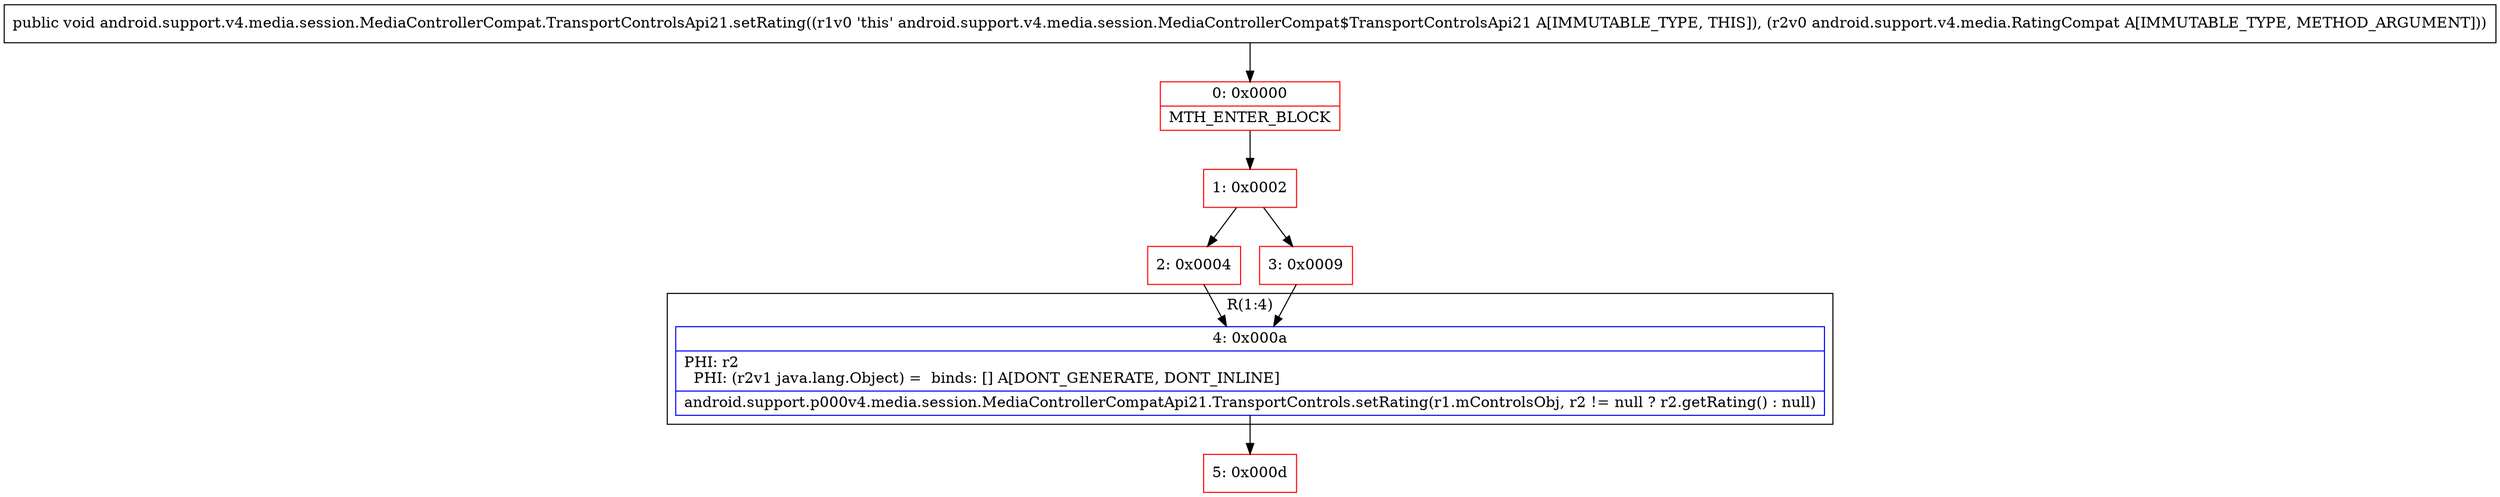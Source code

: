 digraph "CFG forandroid.support.v4.media.session.MediaControllerCompat.TransportControlsApi21.setRating(Landroid\/support\/v4\/media\/RatingCompat;)V" {
subgraph cluster_Region_114628963 {
label = "R(1:4)";
node [shape=record,color=blue];
Node_4 [shape=record,label="{4\:\ 0x000a|PHI: r2 \l  PHI: (r2v1 java.lang.Object) =  binds: [] A[DONT_GENERATE, DONT_INLINE]\l|android.support.p000v4.media.session.MediaControllerCompatApi21.TransportControls.setRating(r1.mControlsObj, r2 != null ? r2.getRating() : null)\l}"];
}
Node_0 [shape=record,color=red,label="{0\:\ 0x0000|MTH_ENTER_BLOCK\l}"];
Node_1 [shape=record,color=red,label="{1\:\ 0x0002}"];
Node_2 [shape=record,color=red,label="{2\:\ 0x0004}"];
Node_3 [shape=record,color=red,label="{3\:\ 0x0009}"];
Node_5 [shape=record,color=red,label="{5\:\ 0x000d}"];
MethodNode[shape=record,label="{public void android.support.v4.media.session.MediaControllerCompat.TransportControlsApi21.setRating((r1v0 'this' android.support.v4.media.session.MediaControllerCompat$TransportControlsApi21 A[IMMUTABLE_TYPE, THIS]), (r2v0 android.support.v4.media.RatingCompat A[IMMUTABLE_TYPE, METHOD_ARGUMENT])) }"];
MethodNode -> Node_0;
Node_4 -> Node_5;
Node_0 -> Node_1;
Node_1 -> Node_2;
Node_1 -> Node_3;
Node_2 -> Node_4;
Node_3 -> Node_4;
}

